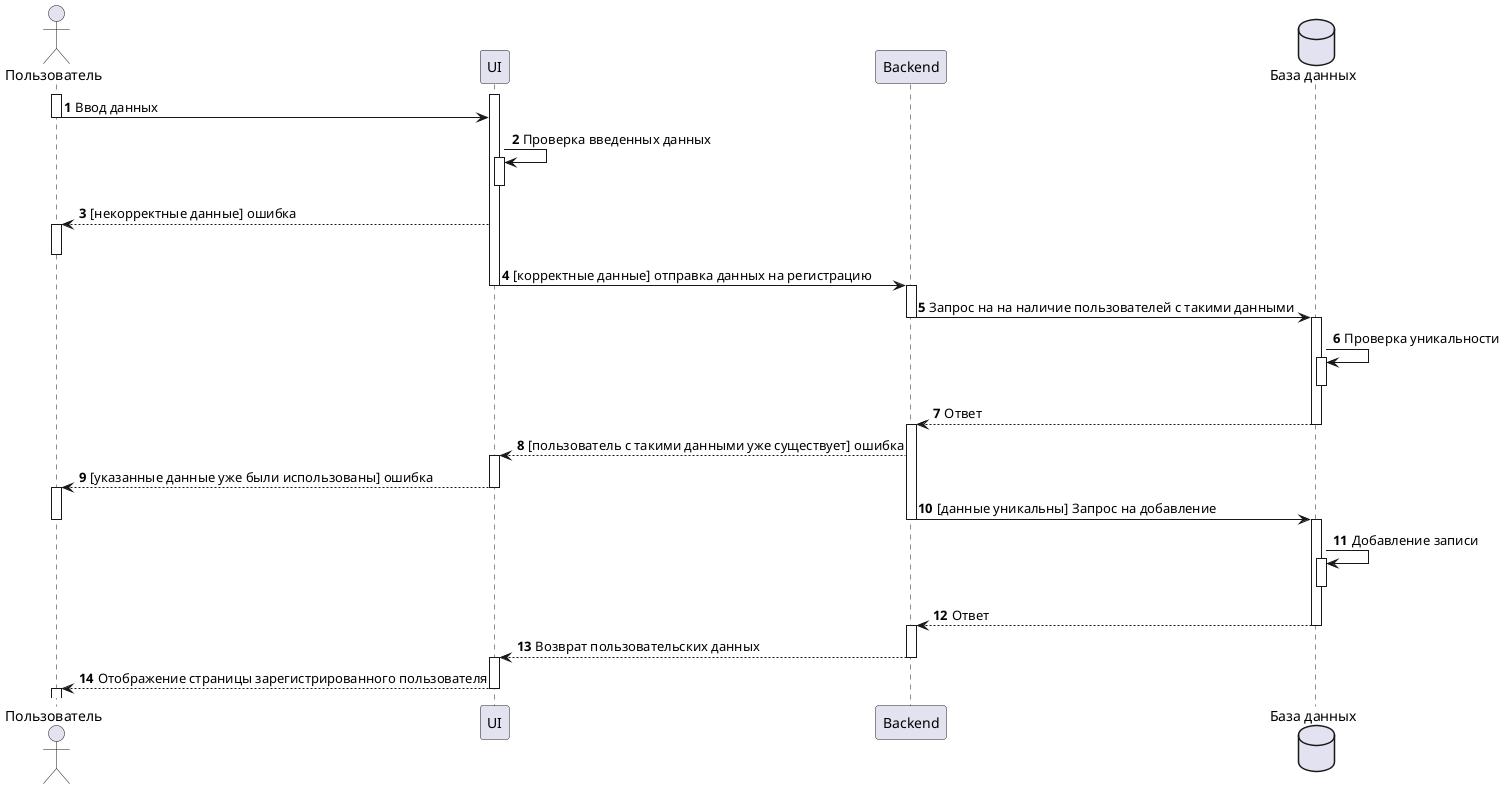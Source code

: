 @startuml
autonumber

actor "Пользователь" as user
participant "UI" as ui
participant "Backend" as backend
database "База данных" as database

activate ui
activate user
user->ui:Ввод данных
deactivate user
ui->ui:Проверка введенных данных
activate ui
deactivate ui
ui-->user:[некорректные данные] ошибка
activate user
deactivate user
ui->backend:[корректные данные] отправка данных на регистрацию
deactivate ui
activate backend

backend->database:Запрос на на наличие пользователей с такими данными
deactivate backend
activate database
database->database:Проверка уникальности
activate database
deactivate database
database-->backend:Ответ
deactivate database

activate backend
backend-->ui:[пользователь с такими данными уже существует] ошибка
activate ui
ui-->user: [указанные данные уже были использованы] ошибка
deactivate ui
activate user
backend->database:[данные уникальны] Запрос на добавление
deactivate backend
deactivate user
activate database
database->database:Добавление записи
activate database
deactivate database
database-->backend:Ответ
deactivate database
activate backend
backend-->ui:Возврат пользовательских данных
deactivate backend
activate ui
ui-->user:Отображение страницы зарегистрированного пользователя
deactivate ui
activate user
deactivate user
@enduml